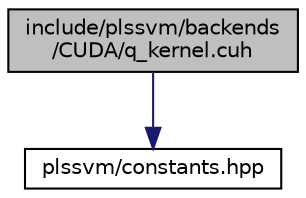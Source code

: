 digraph "include/plssvm/backends/CUDA/q_kernel.cuh"
{
 // LATEX_PDF_SIZE
  edge [fontname="Helvetica",fontsize="10",labelfontname="Helvetica",labelfontsize="10"];
  node [fontname="Helvetica",fontsize="10",shape=record];
  Node1 [label="include/plssvm/backends\l/CUDA/q_kernel.cuh",height=0.2,width=0.4,color="black", fillcolor="grey75", style="filled", fontcolor="black",tooltip="Defines CUDA functions for generating the q vector."];
  Node1 -> Node2 [color="midnightblue",fontsize="10",style="solid",fontname="Helvetica"];
  Node2 [label="plssvm/constants.hpp",height=0.2,width=0.4,color="black", fillcolor="white", style="filled",URL="$constants_8hpp.html",tooltip="Global type definitions and compile-time constants."];
}
